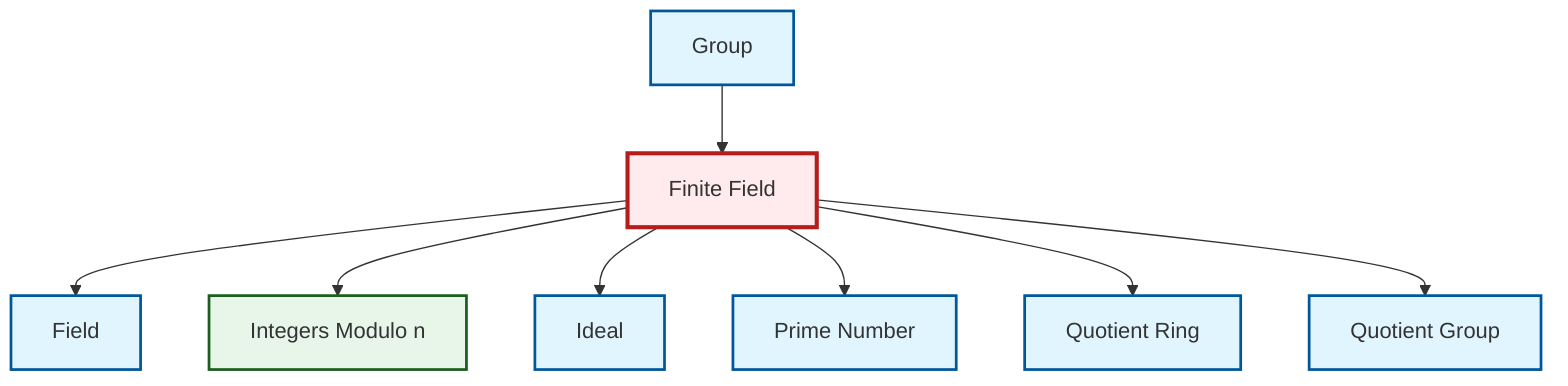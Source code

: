 graph TD
    classDef definition fill:#e1f5fe,stroke:#01579b,stroke-width:2px
    classDef theorem fill:#f3e5f5,stroke:#4a148c,stroke-width:2px
    classDef axiom fill:#fff3e0,stroke:#e65100,stroke-width:2px
    classDef example fill:#e8f5e9,stroke:#1b5e20,stroke-width:2px
    classDef current fill:#ffebee,stroke:#b71c1c,stroke-width:3px
    def-prime["Prime Number"]:::definition
    ex-quotient-integers-mod-n["Integers Modulo n"]:::example
    def-field["Field"]:::definition
    def-ideal["Ideal"]:::definition
    def-quotient-group["Quotient Group"]:::definition
    def-group["Group"]:::definition
    ex-finite-field["Finite Field"]:::example
    def-quotient-ring["Quotient Ring"]:::definition
    ex-finite-field --> def-field
    ex-finite-field --> ex-quotient-integers-mod-n
    ex-finite-field --> def-ideal
    ex-finite-field --> def-prime
    ex-finite-field --> def-quotient-ring
    def-group --> ex-finite-field
    ex-finite-field --> def-quotient-group
    class ex-finite-field current